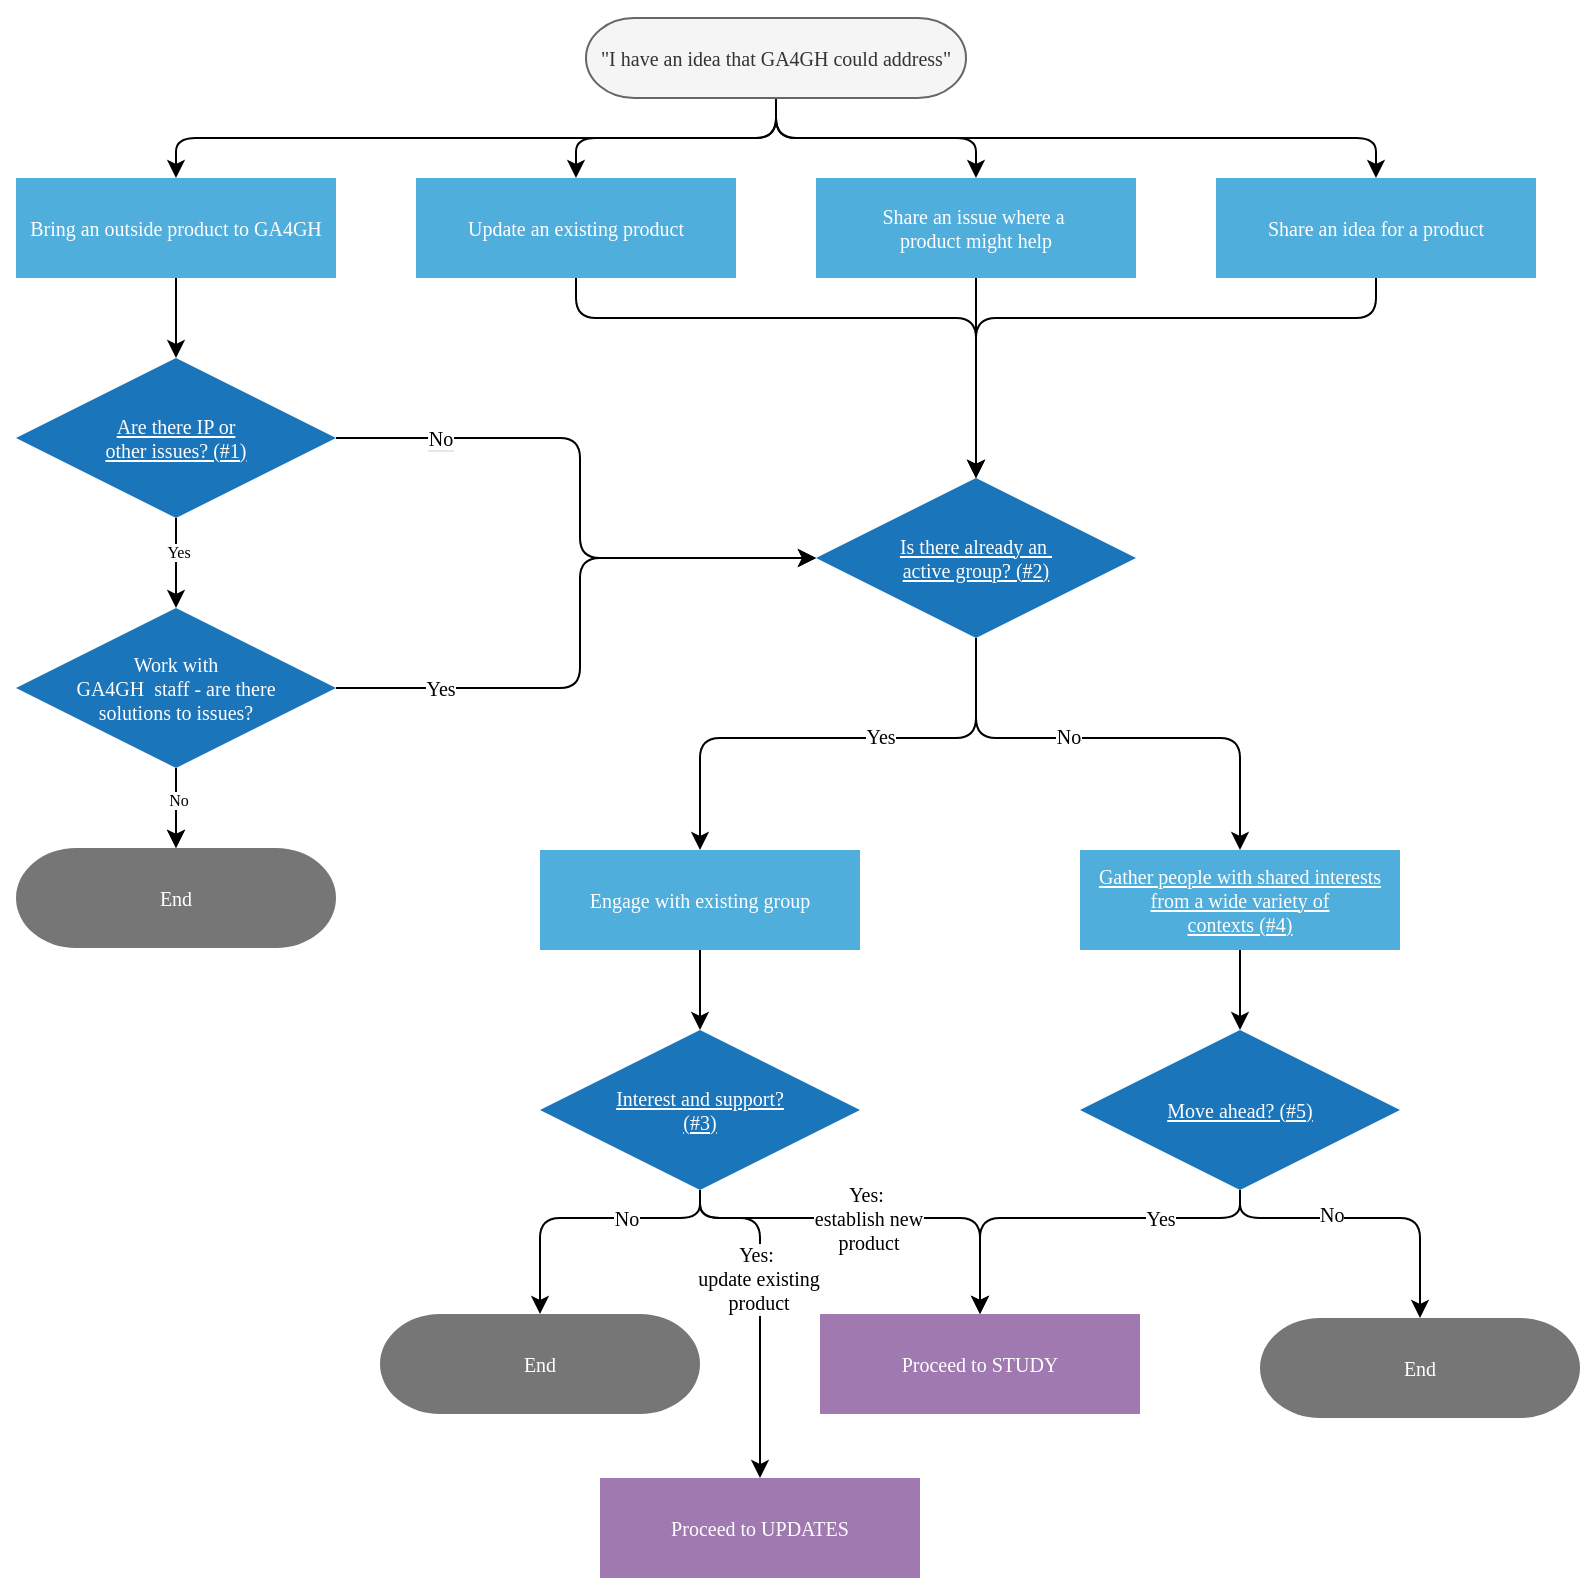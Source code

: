 <mxfile version="24.7.7">
  <diagram id="C5RBs43oDa-KdzZeNtuy" name="Page-1">
    <mxGraphModel dx="984" dy="596" grid="1" gridSize="10" guides="1" tooltips="1" connect="1" arrows="1" fold="1" page="1" pageScale="1" pageWidth="827" pageHeight="1169" background="#FFFFFF" math="0" shadow="0">
      <root>
        <mxCell id="WIyWlLk6GJQsqaUBKTNV-0" />
        <mxCell id="WIyWlLk6GJQsqaUBKTNV-1" parent="WIyWlLk6GJQsqaUBKTNV-0" />
        <mxCell id="063DwYWzlrR6H0AeMpfx-14" style="edgeStyle=orthogonalEdgeStyle;rounded=1;orthogonalLoop=1;jettySize=auto;html=1;exitX=0.5;exitY=1;exitDx=0;exitDy=0;entryX=0.5;entryY=0;entryDx=0;entryDy=0;curved=0;fontFamily=Figtree;fontSource=https%3A%2F%2Ffonts.googleapis.com%2Fcss%3Ffamily%3DFigtree;fontSize=8;" parent="WIyWlLk6GJQsqaUBKTNV-1" source="063DwYWzlrR6H0AeMpfx-7" target="063DwYWzlrR6H0AeMpfx-8" edge="1">
          <mxGeometry relative="1" as="geometry">
            <Array as="points">
              <mxPoint x="408" y="100" />
              <mxPoint x="108" y="100" />
            </Array>
          </mxGeometry>
        </mxCell>
        <mxCell id="063DwYWzlrR6H0AeMpfx-17" style="edgeStyle=orthogonalEdgeStyle;rounded=1;orthogonalLoop=1;jettySize=auto;html=1;exitX=0.5;exitY=1;exitDx=0;exitDy=0;entryX=0.5;entryY=0;entryDx=0;entryDy=0;curved=0;fontFamily=Figtree;fontSource=https%3A%2F%2Ffonts.googleapis.com%2Fcss%3Ffamily%3DFigtree;fontSize=8;" parent="WIyWlLk6GJQsqaUBKTNV-1" source="063DwYWzlrR6H0AeMpfx-7" target="063DwYWzlrR6H0AeMpfx-11" edge="1">
          <mxGeometry relative="1" as="geometry">
            <Array as="points">
              <mxPoint x="408" y="100" />
              <mxPoint x="708" y="100" />
            </Array>
          </mxGeometry>
        </mxCell>
        <mxCell id="063DwYWzlrR6H0AeMpfx-18" style="edgeStyle=orthogonalEdgeStyle;rounded=1;orthogonalLoop=1;jettySize=auto;html=1;curved=0;fontFamily=Figtree;fontSource=https%3A%2F%2Ffonts.googleapis.com%2Fcss%3Ffamily%3DFigtree;fontSize=8;" parent="WIyWlLk6GJQsqaUBKTNV-1" source="063DwYWzlrR6H0AeMpfx-7" target="063DwYWzlrR6H0AeMpfx-10" edge="1">
          <mxGeometry relative="1" as="geometry" />
        </mxCell>
        <mxCell id="063DwYWzlrR6H0AeMpfx-19" style="edgeStyle=orthogonalEdgeStyle;rounded=1;orthogonalLoop=1;jettySize=auto;html=1;curved=0;fontFamily=Figtree;fontSource=https%3A%2F%2Ffonts.googleapis.com%2Fcss%3Ffamily%3DFigtree;fontSize=8;" parent="WIyWlLk6GJQsqaUBKTNV-1" source="063DwYWzlrR6H0AeMpfx-7" target="063DwYWzlrR6H0AeMpfx-9" edge="1">
          <mxGeometry relative="1" as="geometry">
            <Array as="points">
              <mxPoint x="408" y="100" />
              <mxPoint x="308" y="100" />
            </Array>
          </mxGeometry>
        </mxCell>
        <mxCell id="063DwYWzlrR6H0AeMpfx-7" value="&lt;h6 style=&quot;line-height: 100%; font-size: 10px;&quot;&gt;&lt;font style=&quot;font-size: 10px; font-weight: normal;&quot;&gt;&quot;I have an idea that GA4GH could address&quot;&lt;/font&gt;&lt;/h6&gt;" style="rounded=1;whiteSpace=wrap;absoluteArcSize=0;arcSize=60;fontFamily=Figtree;fontSource=https%3A%2F%2Ffonts.googleapis.com%2Fcss%3Ffamily%3DFigtree;fontSize=10;html=1;fillColor=#f5f5f5;fontColor=#333333;strokeColor=#666666;align=center;vertical-align:middle;" parent="WIyWlLk6GJQsqaUBKTNV-1" vertex="1">
          <mxGeometry x="313" y="40" width="190" height="40" as="geometry" />
        </mxCell>
        <mxCell id="063DwYWzlrR6H0AeMpfx-23" style="edgeStyle=orthogonalEdgeStyle;rounded=0;orthogonalLoop=1;jettySize=auto;html=1;exitX=0.5;exitY=1;exitDx=0;exitDy=0;entryX=0.5;entryY=0;entryDx=0;entryDy=0;fontFamily=Figtree;fontSource=https%3A%2F%2Ffonts.googleapis.com%2Fcss%3Ffamily%3DFigtree;fontSize=8;" parent="WIyWlLk6GJQsqaUBKTNV-1" source="063DwYWzlrR6H0AeMpfx-8" target="063DwYWzlrR6H0AeMpfx-20" edge="1">
          <mxGeometry relative="1" as="geometry" />
        </mxCell>
        <mxCell id="063DwYWzlrR6H0AeMpfx-8" value="Bring an outside product to GA4GH" style="rounded=0;whiteSpace=wrap;strokeColor=none;fillColor=#4FAEDC;fontFamily=Figtree;fontSource=https%3A%2F%2Ffonts.googleapis.com%2Fcss%3Ffamily%3DFigtree;fontSize=10;html=1;fontColor=#FFFFFF;verticalAlign=middle;horizontal=1;" parent="WIyWlLk6GJQsqaUBKTNV-1" vertex="1">
          <mxGeometry x="28" y="120" width="160" height="50" as="geometry" />
        </mxCell>
        <mxCell id="063DwYWzlrR6H0AeMpfx-24" style="edgeStyle=orthogonalEdgeStyle;rounded=1;orthogonalLoop=1;jettySize=auto;html=1;exitX=0.5;exitY=1;exitDx=0;exitDy=0;curved=0;fontFamily=Figtree;fontSource=https%3A%2F%2Ffonts.googleapis.com%2Fcss%3Ffamily%3DFigtree;fontSize=8;" parent="WIyWlLk6GJQsqaUBKTNV-1" source="063DwYWzlrR6H0AeMpfx-9" target="063DwYWzlrR6H0AeMpfx-21" edge="1">
          <mxGeometry relative="1" as="geometry">
            <Array as="points">
              <mxPoint x="308" y="190" />
              <mxPoint x="508" y="190" />
            </Array>
          </mxGeometry>
        </mxCell>
        <mxCell id="063DwYWzlrR6H0AeMpfx-9" value="&lt;h6 style=&quot;font-size: 10px;&quot;&gt;&lt;font style=&quot;font-size: 10px; font-weight: normal;&quot; data-font-src=&quot;https://fonts.googleapis.com/css?family=Figtree&quot; color=&quot;#ffffff&quot;&gt;Update an existing product&lt;/font&gt;&lt;/h6&gt;" style="rounded=0;whiteSpace=wrap;html=1;strokeColor=none;fillColor=#4FAEDC;fontFamily=Figtree;fontSource=https%3A%2F%2Ffonts.googleapis.com%2Fcss%3Ffamily%3DFigtree;fontSize=10;" parent="WIyWlLk6GJQsqaUBKTNV-1" vertex="1">
          <mxGeometry x="228" y="120" width="160" height="50" as="geometry" />
        </mxCell>
        <mxCell id="063DwYWzlrR6H0AeMpfx-27" style="edgeStyle=orthogonalEdgeStyle;rounded=0;orthogonalLoop=1;jettySize=auto;html=1;exitX=0.5;exitY=1;exitDx=0;exitDy=0;entryX=0.5;entryY=0;entryDx=0;entryDy=0;fontFamily=Figtree;fontSource=https%3A%2F%2Ffonts.googleapis.com%2Fcss%3Ffamily%3DFigtree;fontSize=8;" parent="WIyWlLk6GJQsqaUBKTNV-1" source="063DwYWzlrR6H0AeMpfx-10" target="063DwYWzlrR6H0AeMpfx-21" edge="1">
          <mxGeometry relative="1" as="geometry" />
        </mxCell>
        <mxCell id="063DwYWzlrR6H0AeMpfx-10" value="&lt;font style=&quot;font-size: 10px;&quot; color=&quot;#ffffff&quot;&gt;Share an issue where a&amp;nbsp;&lt;/font&gt;&lt;div style=&quot;font-size: 10px;&quot;&gt;&lt;font style=&quot;font-size: 10px;&quot; color=&quot;#ffffff&quot;&gt;product might help&lt;/font&gt;&lt;/div&gt;" style="rounded=0;whiteSpace=wrap;html=1;strokeColor=none;fillColor=#4FAEDC;fontFamily=Figtree;fontSource=https%3A%2F%2Ffonts.googleapis.com%2Fcss%3Ffamily%3DFigtree;fontSize=10;" parent="WIyWlLk6GJQsqaUBKTNV-1" vertex="1">
          <mxGeometry x="428" y="120" width="160" height="50" as="geometry" />
        </mxCell>
        <mxCell id="063DwYWzlrR6H0AeMpfx-26" style="edgeStyle=orthogonalEdgeStyle;rounded=1;orthogonalLoop=1;jettySize=auto;html=1;exitX=0.5;exitY=1;exitDx=0;exitDy=0;entryX=0.5;entryY=0;entryDx=0;entryDy=0;curved=0;fontFamily=Figtree;fontSource=https%3A%2F%2Ffonts.googleapis.com%2Fcss%3Ffamily%3DFigtree;fontSize=8;" parent="WIyWlLk6GJQsqaUBKTNV-1" source="063DwYWzlrR6H0AeMpfx-11" target="063DwYWzlrR6H0AeMpfx-21" edge="1">
          <mxGeometry relative="1" as="geometry">
            <Array as="points">
              <mxPoint x="708" y="190" />
              <mxPoint x="508" y="190" />
            </Array>
          </mxGeometry>
        </mxCell>
        <mxCell id="063DwYWzlrR6H0AeMpfx-11" value="&lt;font color=&quot;#ffffff&quot; style=&quot;font-size: 10px;&quot;&gt;Share an idea for a product&lt;/font&gt;" style="rounded=0;whiteSpace=wrap;html=1;strokeColor=none;fillColor=#4FAEDC;fontFamily=Figtree;fontSource=https%3A%2F%2Ffonts.googleapis.com%2Fcss%3Ffamily%3DFigtree;fontSize=10;" parent="WIyWlLk6GJQsqaUBKTNV-1" vertex="1">
          <mxGeometry x="628" y="120" width="160" height="50" as="geometry" />
        </mxCell>
        <mxCell id="063DwYWzlrR6H0AeMpfx-31" style="edgeStyle=orthogonalEdgeStyle;rounded=0;orthogonalLoop=1;jettySize=auto;html=1;exitX=0.5;exitY=1;exitDx=0;exitDy=0;entryX=0.5;entryY=0;entryDx=0;entryDy=0;fontFamily=Figtree;fontSource=https%3A%2F%2Ffonts.googleapis.com%2Fcss%3Ffamily%3DFigtree;fontSize=8;" parent="WIyWlLk6GJQsqaUBKTNV-1" source="063DwYWzlrR6H0AeMpfx-20" target="063DwYWzlrR6H0AeMpfx-30" edge="1">
          <mxGeometry relative="1" as="geometry" />
        </mxCell>
        <mxCell id="063DwYWzlrR6H0AeMpfx-40" value="Yes" style="edgeLabel;html=1;align=center;verticalAlign=middle;resizable=0;points=[];fontFamily=Figtree;labelBackgroundColor=#FFFFFF;fontSize=8;fontSource=https%3A%2F%2Ffonts.googleapis.com%2Fcss%3Ffamily%3DFigtree;" parent="063DwYWzlrR6H0AeMpfx-31" connectable="0" vertex="1">
          <mxGeometry x="-0.25" y="1" relative="1" as="geometry">
            <mxPoint as="offset" />
          </mxGeometry>
        </mxCell>
        <mxCell id="063DwYWzlrR6H0AeMpfx-32" style="edgeStyle=orthogonalEdgeStyle;rounded=1;orthogonalLoop=1;jettySize=auto;html=1;exitX=1;exitY=0.5;exitDx=0;exitDy=0;entryX=0;entryY=0.5;entryDx=0;entryDy=0;fontFamily=Figtree;fontSource=https%3A%2F%2Ffonts.googleapis.com%2Fcss%3Ffamily%3DFigtree;fontSize=8;curved=0;" parent="WIyWlLk6GJQsqaUBKTNV-1" source="063DwYWzlrR6H0AeMpfx-20" target="063DwYWzlrR6H0AeMpfx-21" edge="1">
          <mxGeometry relative="1" as="geometry">
            <Array as="points">
              <mxPoint x="310" y="250" />
              <mxPoint x="310" y="310" />
            </Array>
          </mxGeometry>
        </mxCell>
        <UserObject label="&lt;div&gt;&lt;font color=&quot;#ffffff&quot;&gt;&lt;u&gt;Are there IP or&lt;/u&gt;&lt;/font&gt;&lt;/div&gt;&lt;div&gt;&lt;font color=&quot;#ffffff&quot;&gt;&lt;u&gt;other issues? (#1)&lt;/u&gt;&lt;/font&gt;&lt;/div&gt;" link="#point1" id="063DwYWzlrR6H0AeMpfx-20">
          <mxCell style="rhombus;whiteSpace=wrap;html=1;strokeColor=none;fillColor=#1b75bb;fontFamily=Figtree;fontSource=https%3A%2F%2Ffonts.googleapis.com%2Fcss%3Ffamily%3DFigtree;fontSize=10;" parent="WIyWlLk6GJQsqaUBKTNV-1" vertex="1">
            <mxGeometry x="28" y="210" width="160" height="80" as="geometry" />
          </mxCell>
        </UserObject>
        <mxCell id="063DwYWzlrR6H0AeMpfx-34" style="edgeStyle=orthogonalEdgeStyle;rounded=1;orthogonalLoop=1;jettySize=auto;html=1;exitX=0.5;exitY=1;exitDx=0;exitDy=0;entryX=0.5;entryY=0;entryDx=0;entryDy=0;curved=0;fontFamily=Figtree;fontSource=https%3A%2F%2Ffonts.googleapis.com%2Fcss%3Ffamily%3DFigtree;fontSize=8;" parent="WIyWlLk6GJQsqaUBKTNV-1" source="063DwYWzlrR6H0AeMpfx-21" target="063DwYWzlrR6H0AeMpfx-28" edge="1">
          <mxGeometry relative="1" as="geometry">
            <mxPoint x="508" y="396" as="sourcePoint" />
            <Array as="points">
              <mxPoint x="508" y="400" />
              <mxPoint x="370" y="400" />
            </Array>
          </mxGeometry>
        </mxCell>
        <UserObject label="&lt;font color=&quot;#ffffff&quot; style=&quot;font-size: 10px;&quot;&gt;&lt;u&gt;Is there already an&amp;nbsp;&lt;/u&gt;&lt;/font&gt;&lt;div style=&quot;font-size: 10px;&quot;&gt;&lt;font color=&quot;#ffffff&quot; style=&quot;font-size: 10px;&quot;&gt;&lt;u&gt;active group? (#2)&lt;/u&gt;&lt;/font&gt;&lt;/div&gt;" link="#point2" id="063DwYWzlrR6H0AeMpfx-21">
          <mxCell style="rhombus;whiteSpace=wrap;html=1;strokeColor=none;fillColor=#1b75bb;fontFamily=Figtree;fontSource=https%3A%2F%2Ffonts.googleapis.com%2Fcss%3Ffamily%3DFigtree;fontSize=10;" parent="WIyWlLk6GJQsqaUBKTNV-1" vertex="1">
            <mxGeometry x="428" y="270" width="160" height="80" as="geometry" />
          </mxCell>
        </UserObject>
        <mxCell id="063DwYWzlrR6H0AeMpfx-47" style="edgeStyle=orthogonalEdgeStyle;rounded=0;orthogonalLoop=1;jettySize=auto;html=1;exitX=0.5;exitY=1;exitDx=0;exitDy=0;entryX=0.5;entryY=0;entryDx=0;entryDy=0;fontFamily=Figtree;fontSource=https%3A%2F%2Ffonts.googleapis.com%2Fcss%3Ffamily%3DFigtree;fontSize=8;" parent="WIyWlLk6GJQsqaUBKTNV-1" source="063DwYWzlrR6H0AeMpfx-28" target="063DwYWzlrR6H0AeMpfx-45" edge="1">
          <mxGeometry relative="1" as="geometry" />
        </mxCell>
        <mxCell id="063DwYWzlrR6H0AeMpfx-28" value="&lt;font style=&quot;font-size: 10px;&quot; data-font-src=&quot;https://fonts.googleapis.com/css?family=Figtree&quot; color=&quot;#ffffff&quot;&gt;Engage with existing group&lt;/font&gt;" style="rounded=0;whiteSpace=wrap;html=1;strokeColor=none;fillColor=#4FAEDC;fontFamily=Figtree;fontSource=https%3A%2F%2Ffonts.googleapis.com%2Fcss%3Ffamily%3DFigtree;fontSize=10;" parent="WIyWlLk6GJQsqaUBKTNV-1" vertex="1">
          <mxGeometry x="290" y="456" width="160" height="50" as="geometry" />
        </mxCell>
        <mxCell id="063DwYWzlrR6H0AeMpfx-48" style="edgeStyle=orthogonalEdgeStyle;rounded=0;orthogonalLoop=1;jettySize=auto;html=1;exitX=0.5;exitY=1;exitDx=0;exitDy=0;entryX=0.5;entryY=0;entryDx=0;entryDy=0;fontFamily=Figtree;fontSource=https%3A%2F%2Ffonts.googleapis.com%2Fcss%3Ffamily%3DFigtree;fontSize=8;" parent="WIyWlLk6GJQsqaUBKTNV-1" source="063DwYWzlrR6H0AeMpfx-29" target="063DwYWzlrR6H0AeMpfx-46" edge="1">
          <mxGeometry relative="1" as="geometry" />
        </mxCell>
        <UserObject label="&lt;font color=&quot;#ffffff&quot;&gt;&lt;span style=&quot;caret-color: rgb(255, 255, 255);&quot;&gt;&lt;u&gt;Gather people with shared interests from a wide variety of&lt;/u&gt;&lt;/span&gt;&lt;/font&gt;&lt;div&gt;&lt;font color=&quot;#ffffff&quot;&gt;&lt;span style=&quot;caret-color: rgb(255, 255, 255);&quot;&gt;&lt;u&gt;contexts (#4)&lt;/u&gt;&lt;/span&gt;&lt;/font&gt;&lt;/div&gt;" link="#point4" id="063DwYWzlrR6H0AeMpfx-29">
          <mxCell style="rounded=0;whiteSpace=wrap;html=1;strokeColor=none;fillColor=#4FAEDC;fontFamily=Figtree;fontSource=https%3A%2F%2Ffonts.googleapis.com%2Fcss%3Ffamily%3DFigtree;fontSize=10;" parent="WIyWlLk6GJQsqaUBKTNV-1" vertex="1">
            <mxGeometry x="560" y="456" width="160" height="50" as="geometry" />
          </mxCell>
        </UserObject>
        <mxCell id="063DwYWzlrR6H0AeMpfx-37" style="edgeStyle=orthogonalEdgeStyle;rounded=0;orthogonalLoop=1;jettySize=auto;html=1;exitX=0.5;exitY=1;exitDx=0;exitDy=0;entryX=0.5;entryY=0;entryDx=0;entryDy=0;fontFamily=Figtree;fontSource=https%3A%2F%2Ffonts.googleapis.com%2Fcss%3Ffamily%3DFigtree;fontSize=8;" parent="WIyWlLk6GJQsqaUBKTNV-1" source="063DwYWzlrR6H0AeMpfx-30" target="063DwYWzlrR6H0AeMpfx-36" edge="1">
          <mxGeometry relative="1" as="geometry" />
        </mxCell>
        <mxCell id="063DwYWzlrR6H0AeMpfx-30" value="&lt;font style=&quot;font-size: 10px;&quot; color=&quot;#ffffff&quot;&gt;Work with&lt;/font&gt;&lt;div&gt;&lt;font style=&quot;font-size: 10px;&quot; color=&quot;#ffffff&quot;&gt;GA4GH &amp;nbsp;&lt;/font&gt;&lt;font color=&quot;#ffffff&quot;&gt;staff&amp;nbsp;&lt;/font&gt;&lt;font color=&quot;#ffffff&quot;&gt;-&amp;nbsp;&lt;/font&gt;&lt;span style=&quot;color: rgb(255, 255, 255);&quot;&gt;are&amp;nbsp;&lt;/span&gt;&lt;span style=&quot;color: rgb(255, 255, 255);&quot;&gt;there&lt;/span&gt;&lt;/div&gt;&lt;div&gt;&lt;span style=&quot;color: rgb(255, 255, 255);&quot;&gt;solutions&amp;nbsp;&lt;/span&gt;&lt;span style=&quot;color: rgb(255, 255, 255);&quot;&gt;to&lt;/span&gt;&lt;span style=&quot;color: rgb(255, 255, 255);&quot;&gt;&amp;nbsp;issues?&lt;/span&gt;&lt;/div&gt;" style="rhombus;whiteSpace=wrap;html=1;strokeColor=none;fillColor=#1b75bb;fontFamily=Figtree;fontSource=https%3A%2F%2Ffonts.googleapis.com%2Fcss%3Ffamily%3DFigtree;fontSize=10;spacingTop=0;padding-top:10px;verticalAlign=middle;" parent="WIyWlLk6GJQsqaUBKTNV-1" vertex="1">
          <mxGeometry x="28" y="335" width="160" height="80" as="geometry" />
        </mxCell>
        <mxCell id="063DwYWzlrR6H0AeMpfx-60" value="" style="edgeStyle=orthogonalEdgeStyle;rounded=0;orthogonalLoop=1;jettySize=auto;html=1;fontFamily=Figtree;fontSource=https%3A%2F%2Ffonts.googleapis.com%2Fcss%3Ffamily%3DFigtree;fontSize=8;" parent="WIyWlLk6GJQsqaUBKTNV-1" source="063DwYWzlrR6H0AeMpfx-30" target="063DwYWzlrR6H0AeMpfx-36" edge="1">
          <mxGeometry relative="1" as="geometry" />
        </mxCell>
        <mxCell id="063DwYWzlrR6H0AeMpfx-36" value="&lt;span style=&quot;font-size: 10px;&quot;&gt;&lt;font style=&quot;font-size: 10px;&quot;&gt;End&lt;/font&gt;&lt;/span&gt;" style="rounded=1;whiteSpace=wrap;html=1;absoluteArcSize=0;arcSize=60;strokeColor=none;fillColor=#767676;fontColor=#FFFFFF;fontFamily=Figtree;fontSource=https%3A%2F%2Ffonts.googleapis.com%2Fcss%3Ffamily%3DFigtree;fontSize=10;" parent="WIyWlLk6GJQsqaUBKTNV-1" vertex="1">
          <mxGeometry x="28" y="455" width="160" height="50" as="geometry" />
        </mxCell>
        <mxCell id="063DwYWzlrR6H0AeMpfx-42" value="&lt;font data-font-src=&quot;https://fonts.googleapis.com/css?family=Figtree&quot; color=&quot;#000000&quot; style=&quot;font-size: 10px;&quot;&gt;Yes&lt;/font&gt;" style="edgeLabel;html=1;align=center;verticalAlign=middle;resizable=0;points=[];labelBackgroundColor=#FFFFFF;fontColor=#FFFFFF;fontSize=10;fontFamily=Figtree;fontSource=https%3A%2F%2Ffonts.googleapis.com%2Fcss%3Ffamily%3DFigtree;" parent="WIyWlLk6GJQsqaUBKTNV-1" connectable="0" vertex="1">
          <mxGeometry x="166" y="478" as="geometry">
            <mxPoint x="294" y="-79" as="offset" />
          </mxGeometry>
        </mxCell>
        <mxCell id="063DwYWzlrR6H0AeMpfx-43" value="&lt;font style=&quot;font-size: 10px; background-color: rgb(255, 255, 255);&quot; data-font-src=&quot;https://fonts.googleapis.com/css?family=Figtree&quot;&gt;No&lt;/font&gt;" style="edgeLabel;html=1;align=center;verticalAlign=middle;resizable=0;points=[];fontFamily=Figtree;labelBackgroundColor=#E6E6E6;fontSource=https%3A%2F%2Ffonts.googleapis.com%2Fcss%3Ffamily%3DFigtree;fontSize=10;" parent="WIyWlLk6GJQsqaUBKTNV-1" connectable="0" vertex="1">
          <mxGeometry x="20" y="270" as="geometry">
            <mxPoint x="220" y="-20" as="offset" />
          </mxGeometry>
        </mxCell>
        <UserObject label="&lt;font color=&quot;#ffffff&quot;&gt;&lt;span style=&quot;caret-color: rgb(255, 255, 255);&quot;&gt;&lt;u&gt;Interest and support?&lt;/u&gt;&lt;/span&gt;&lt;/font&gt;&lt;div&gt;&lt;font color=&quot;#ffffff&quot;&gt;&lt;span style=&quot;caret-color: rgb(255, 255, 255);&quot;&gt;&lt;u&gt;(#3)&lt;/u&gt;&lt;/span&gt;&lt;/font&gt;&lt;/div&gt;" link="#point3" id="063DwYWzlrR6H0AeMpfx-45">
          <mxCell style="rhombus;whiteSpace=wrap;html=1;strokeColor=none;fillColor=#1b75bb;fontFamily=Figtree;fontSource=https%3A%2F%2Ffonts.googleapis.com%2Fcss%3Ffamily%3DFigtree;fontSize=10;" parent="WIyWlLk6GJQsqaUBKTNV-1" vertex="1">
            <mxGeometry x="290" y="546" width="160" height="80" as="geometry" />
          </mxCell>
        </UserObject>
        <UserObject label="&lt;span style=&quot;color: rgb(255, 255, 255); font-size: 10px; background-color: initial;&quot;&gt;&lt;u&gt;Move ahead? (#5)&lt;/u&gt;&lt;/span&gt;" link="#point5" id="063DwYWzlrR6H0AeMpfx-46">
          <mxCell style="rhombus;whiteSpace=wrap;html=1;strokeColor=none;fillColor=#1b75bb;fontFamily=Figtree;fontSource=https%3A%2F%2Ffonts.googleapis.com%2Fcss%3Ffamily%3DFigtree;fontSize=10;" parent="WIyWlLk6GJQsqaUBKTNV-1" vertex="1">
            <mxGeometry x="560" y="546" width="160" height="80" as="geometry" />
          </mxCell>
        </UserObject>
        <mxCell id="063DwYWzlrR6H0AeMpfx-49" value="&lt;span style=&quot;font-size: 10px;&quot;&gt;&lt;font style=&quot;font-size: 10px;&quot;&gt;End&lt;/font&gt;&lt;/span&gt;" style="rounded=1;whiteSpace=wrap;html=1;absoluteArcSize=0;arcSize=60;strokeColor=none;fillColor=#767676;fontColor=#FFFFFF;fontFamily=Figtree;fontSource=https%3A%2F%2Ffonts.googleapis.com%2Fcss%3Ffamily%3DFigtree;fontSize=10;" parent="WIyWlLk6GJQsqaUBKTNV-1" vertex="1">
          <mxGeometry x="650" y="690" width="160" height="50" as="geometry" />
        </mxCell>
        <mxCell id="063DwYWzlrR6H0AeMpfx-50" value="&lt;span style=&quot;font-size: 10px;&quot;&gt;&lt;font style=&quot;font-size: 10px;&quot;&gt;End&lt;/font&gt;&lt;/span&gt;" style="rounded=1;whiteSpace=wrap;html=1;absoluteArcSize=0;arcSize=60;strokeColor=none;fillColor=#767676;fontColor=#FFFFFF;fontFamily=Figtree;fontSource=https%3A%2F%2Ffonts.googleapis.com%2Fcss%3Ffamily%3DFigtree;fontSize=10;" parent="WIyWlLk6GJQsqaUBKTNV-1" vertex="1">
          <mxGeometry x="210" y="688" width="160" height="50" as="geometry" />
        </mxCell>
        <UserObject label="&lt;font style=&quot;font-size: 10px;&quot; data-font-src=&quot;https://fonts.googleapis.com/css?family=Figtree&quot; color=&quot;#ffffff&quot;&gt;Proceed to STUDY&lt;/font&gt;" link="#section_3" id="063DwYWzlrR6H0AeMpfx-51">
          <mxCell style="rounded=0;whiteSpace=wrap;html=1;strokeColor=none;fillColor=#9f79b0;fontFamily=Figtree;fontSource=https%3A%2F%2Ffonts.googleapis.com%2Fcss%3Ffamily%3DFigtree;fontSize=10;" parent="WIyWlLk6GJQsqaUBKTNV-1" vertex="1">
            <mxGeometry x="430" y="688" width="160" height="50" as="geometry" />
          </mxCell>
        </UserObject>
        <UserObject label="&lt;font style=&quot;font-size: 10px;&quot; data-font-src=&quot;https://fonts.googleapis.com/css?family=Figtree&quot; color=&quot;#ffffff&quot;&gt;Proceed to UPDATES&lt;/font&gt;" link="#section_6" id="063DwYWzlrR6H0AeMpfx-125">
          <mxCell style="rounded=0;whiteSpace=wrap;html=1;strokeColor=none;fillColor=#9f79b0;fontFamily=Figtree;fontSource=https%3A%2F%2Ffonts.googleapis.com%2Fcss%3Ffamily%3DFigtree;fontSize=10;" parent="WIyWlLk6GJQsqaUBKTNV-1" vertex="1">
            <mxGeometry x="320" y="770" width="160" height="50" as="geometry" />
          </mxCell>
        </UserObject>
        <mxCell id="ZOXI7Zq2N7-W5Kde-tJO-0" value="&lt;font data-font-src=&quot;https://fonts.googleapis.com/css?family=Figtree&quot; style=&quot;font-size: 8px;&quot;&gt;No&lt;/font&gt;" style="edgeLabel;html=1;align=center;verticalAlign=middle;resizable=0;points=[];fontFamily=Figtree;labelBackgroundColor=#FFFFFF;fontSource=https%3A%2F%2Ffonts.googleapis.com%2Fcss%3Ffamily%3DFigtree;fontSize=8;" parent="WIyWlLk6GJQsqaUBKTNV-1" connectable="0" vertex="1">
          <mxGeometry x="109" y="431" as="geometry" />
        </mxCell>
        <mxCell id="ZOXI7Zq2N7-W5Kde-tJO-6" value="" style="endArrow=classic;html=1;rounded=1;exitX=1;exitY=0.5;exitDx=0;exitDy=0;entryX=0;entryY=0.5;entryDx=0;entryDy=0;curved=0;" parent="WIyWlLk6GJQsqaUBKTNV-1" source="063DwYWzlrR6H0AeMpfx-30" target="063DwYWzlrR6H0AeMpfx-21" edge="1">
          <mxGeometry width="50" height="50" relative="1" as="geometry">
            <mxPoint x="400" y="330" as="sourcePoint" />
            <mxPoint x="450" y="280" as="targetPoint" />
            <Array as="points">
              <mxPoint x="310" y="375" />
              <mxPoint x="310" y="310" />
            </Array>
          </mxGeometry>
        </mxCell>
        <mxCell id="ZOXI7Zq2N7-W5Kde-tJO-7" value="Yes" style="edgeLabel;html=1;align=center;verticalAlign=middle;resizable=0;points=[];fontFamily=Figtree;labelBackgroundColor=#FFFFFF;fontSize=10;fontSource=https%3A%2F%2Ffonts.googleapis.com%2Fcss%3Ffamily%3DFigtree;" parent="WIyWlLk6GJQsqaUBKTNV-1" connectable="0" vertex="1">
          <mxGeometry x="240" y="375.002" as="geometry" />
        </mxCell>
        <mxCell id="ZOXI7Zq2N7-W5Kde-tJO-8" value="" style="endArrow=classic;html=1;rounded=1;exitX=0.5;exitY=1;exitDx=0;exitDy=0;entryX=0.5;entryY=0;entryDx=0;entryDy=0;curved=0;" parent="WIyWlLk6GJQsqaUBKTNV-1" source="063DwYWzlrR6H0AeMpfx-21" target="063DwYWzlrR6H0AeMpfx-29" edge="1">
          <mxGeometry width="50" height="50" relative="1" as="geometry">
            <mxPoint x="460" y="420" as="sourcePoint" />
            <mxPoint x="510" y="370" as="targetPoint" />
            <Array as="points">
              <mxPoint x="508" y="400" />
              <mxPoint x="640" y="400" />
            </Array>
          </mxGeometry>
        </mxCell>
        <mxCell id="ZOXI7Zq2N7-W5Kde-tJO-9" value="No" style="edgeLabel;html=1;align=center;verticalAlign=middle;resizable=0;points=[];labelBackgroundColor=#FFFFFF;fontFamily=Figtree;fontSize=10;fontSource=https%3A%2F%2Ffonts.googleapis.com%2Fcss%3Ffamily%3DFigtree;" parent="WIyWlLk6GJQsqaUBKTNV-1" connectable="0" vertex="1">
          <mxGeometry x="428" y="133" as="geometry">
            <mxPoint x="126" y="266" as="offset" />
          </mxGeometry>
        </mxCell>
        <mxCell id="ZOXI7Zq2N7-W5Kde-tJO-14" value="" style="endArrow=classic;html=1;rounded=1;exitX=0.5;exitY=1;exitDx=0;exitDy=0;entryX=0.5;entryY=0;entryDx=0;entryDy=0;curved=0;" parent="WIyWlLk6GJQsqaUBKTNV-1" source="063DwYWzlrR6H0AeMpfx-45" target="063DwYWzlrR6H0AeMpfx-50" edge="1">
          <mxGeometry width="50" height="50" relative="1" as="geometry">
            <mxPoint x="470" y="660" as="sourcePoint" />
            <mxPoint x="520" y="610" as="targetPoint" />
            <Array as="points">
              <mxPoint x="370" y="640" />
              <mxPoint x="290" y="640" />
            </Array>
          </mxGeometry>
        </mxCell>
        <mxCell id="ZOXI7Zq2N7-W5Kde-tJO-15" value="" style="endArrow=classic;html=1;rounded=1;exitX=0.5;exitY=1;exitDx=0;exitDy=0;entryX=0.5;entryY=0;entryDx=0;entryDy=0;curved=0;" parent="WIyWlLk6GJQsqaUBKTNV-1" source="063DwYWzlrR6H0AeMpfx-45" target="063DwYWzlrR6H0AeMpfx-51" edge="1">
          <mxGeometry width="50" height="50" relative="1" as="geometry">
            <mxPoint x="470" y="660" as="sourcePoint" />
            <mxPoint x="520" y="610" as="targetPoint" />
            <Array as="points">
              <mxPoint x="370" y="640" />
              <mxPoint x="510" y="640" />
            </Array>
          </mxGeometry>
        </mxCell>
        <mxCell id="ZOXI7Zq2N7-W5Kde-tJO-16" value="" style="endArrow=classic;html=1;rounded=1;exitX=0.5;exitY=1;exitDx=0;exitDy=0;entryX=0.5;entryY=0;entryDx=0;entryDy=0;curved=0;" parent="WIyWlLk6GJQsqaUBKTNV-1" source="063DwYWzlrR6H0AeMpfx-45" target="063DwYWzlrR6H0AeMpfx-125" edge="1">
          <mxGeometry width="50" height="50" relative="1" as="geometry">
            <mxPoint x="470" y="660" as="sourcePoint" />
            <mxPoint x="520" y="610" as="targetPoint" />
            <Array as="points">
              <mxPoint x="370" y="640" />
              <mxPoint x="400" y="640" />
            </Array>
          </mxGeometry>
        </mxCell>
        <mxCell id="ZOXI7Zq2N7-W5Kde-tJO-17" value="No" style="edgeLabel;html=1;align=center;verticalAlign=middle;resizable=0;points=[];labelBackgroundColor=#FFFFFF;fontFamily=Figtree;fontSize=10;fontSource=https%3A%2F%2Ffonts.googleapis.com%2Fcss%3Ffamily%3DFigtree;" parent="WIyWlLk6GJQsqaUBKTNV-1" connectable="0" vertex="1">
          <mxGeometry x="207" y="374" as="geometry">
            <mxPoint x="126" y="266" as="offset" />
          </mxGeometry>
        </mxCell>
        <mxCell id="ZOXI7Zq2N7-W5Kde-tJO-18" value="&lt;font data-font-src=&quot;https://fonts.googleapis.com/css?family=Figtree&quot; color=&quot;#000000&quot; style=&quot;font-size: 10px;&quot;&gt;Yes:&amp;nbsp;&lt;/font&gt;&lt;div style=&quot;font-size: 10px;&quot;&gt;&lt;font data-font-src=&quot;https://fonts.googleapis.com/css?family=Figtree&quot; color=&quot;#000000&quot; style=&quot;font-size: 10px;&quot;&gt;establish new&lt;/font&gt;&lt;/div&gt;&lt;div style=&quot;font-size: 10px;&quot;&gt;&lt;font data-font-src=&quot;https://fonts.googleapis.com/css?family=Figtree&quot; color=&quot;#000000&quot; style=&quot;font-size: 10px;&quot;&gt;product&lt;/font&gt;&lt;/div&gt;" style="edgeLabel;html=1;align=center;verticalAlign=middle;resizable=0;points=[];labelBackgroundColor=#FFFFFF;fontColor=#FFFFFF;fontSize=10;fontFamily=Figtree;fontSource=https%3A%2F%2Ffonts.googleapis.com%2Fcss%3Ffamily%3DFigtree;" parent="WIyWlLk6GJQsqaUBKTNV-1" connectable="0" vertex="1">
          <mxGeometry x="470" y="501" as="geometry">
            <mxPoint x="-16" y="139" as="offset" />
          </mxGeometry>
        </mxCell>
        <mxCell id="ZOXI7Zq2N7-W5Kde-tJO-19" value="&lt;font data-font-src=&quot;https://fonts.googleapis.com/css?family=Figtree&quot; color=&quot;#000000&quot; style=&quot;font-size: 10px;&quot;&gt;Yes:&amp;nbsp;&lt;/font&gt;&lt;div style=&quot;font-size: 10px;&quot;&gt;&lt;font data-font-src=&quot;https://fonts.googleapis.com/css?family=Figtree&quot; color=&quot;#000000&quot; style=&quot;font-size: 10px;&quot;&gt;update existing&lt;/font&gt;&lt;/div&gt;&lt;div style=&quot;font-size: 10px;&quot;&gt;&lt;font data-font-src=&quot;https://fonts.googleapis.com/css?family=Figtree&quot; color=&quot;#000000&quot; style=&quot;font-size: 10px;&quot;&gt;product&lt;/font&gt;&lt;/div&gt;" style="edgeLabel;html=1;align=center;verticalAlign=middle;resizable=0;points=[];labelBackgroundColor=#FFFFFF;fontColor=#FFFFFF;fontSize=10;fontFamily=Figtree;fontSource=https%3A%2F%2Ffonts.googleapis.com%2Fcss%3Ffamily%3DFigtree;" parent="WIyWlLk6GJQsqaUBKTNV-1" connectable="0" vertex="1">
          <mxGeometry x="415" y="531" as="geometry">
            <mxPoint x="-16" y="139" as="offset" />
          </mxGeometry>
        </mxCell>
        <mxCell id="ZOXI7Zq2N7-W5Kde-tJO-20" value="" style="endArrow=classic;html=1;rounded=1;entryX=0.5;entryY=0;entryDx=0;entryDy=0;curved=0;exitX=0.5;exitY=1;exitDx=0;exitDy=0;" parent="WIyWlLk6GJQsqaUBKTNV-1" source="063DwYWzlrR6H0AeMpfx-46" target="063DwYWzlrR6H0AeMpfx-51" edge="1">
          <mxGeometry width="50" height="50" relative="1" as="geometry">
            <mxPoint x="640" y="630" as="sourcePoint" />
            <mxPoint x="520" y="684" as="targetPoint" />
            <Array as="points">
              <mxPoint x="640" y="640" />
              <mxPoint x="510" y="640" />
            </Array>
          </mxGeometry>
        </mxCell>
        <mxCell id="ZOXI7Zq2N7-W5Kde-tJO-21" value="&lt;font style=&quot;font-size: 10px;&quot; color=&quot;#000000&quot; data-font-src=&quot;https://fonts.googleapis.com/css?family=Figtree&quot;&gt;Yes&lt;/font&gt;" style="edgeLabel;html=1;align=center;verticalAlign=middle;resizable=0;points=[];labelBackgroundColor=#FFFFFF;fontColor=#FFFFFF;fontSize=10;fontFamily=Figtree;fontSource=https%3A%2F%2Ffonts.googleapis.com%2Fcss%3Ffamily%3DFigtree;" parent="WIyWlLk6GJQsqaUBKTNV-1" connectable="0" vertex="1">
          <mxGeometry x="256" y="549" as="geometry">
            <mxPoint x="344" y="91" as="offset" />
          </mxGeometry>
        </mxCell>
        <mxCell id="ZOXI7Zq2N7-W5Kde-tJO-22" value="" style="endArrow=classic;html=1;rounded=1;exitX=0.5;exitY=1;exitDx=0;exitDy=0;entryX=0.5;entryY=0;entryDx=0;entryDy=0;curved=0;" parent="WIyWlLk6GJQsqaUBKTNV-1" source="063DwYWzlrR6H0AeMpfx-46" target="063DwYWzlrR6H0AeMpfx-49" edge="1">
          <mxGeometry width="50" height="50" relative="1" as="geometry">
            <mxPoint x="510" y="710" as="sourcePoint" />
            <mxPoint x="560" y="660" as="targetPoint" />
            <Array as="points">
              <mxPoint x="640" y="640" />
              <mxPoint x="730" y="640" />
            </Array>
          </mxGeometry>
        </mxCell>
        <mxCell id="ZOXI7Zq2N7-W5Kde-tJO-25" value="&lt;span style=&quot;caret-color: rgb(0, 0, 0); color: rgb(0, 0, 0); font-family: Figtree; font-size: 10px; font-style: normal; font-variant-caps: normal; font-weight: 400; letter-spacing: normal; text-align: center; text-indent: 0px; text-transform: none; white-space: nowrap; word-spacing: 0px; -webkit-text-stroke-width: 0px; text-decoration: none; float: none; background-color: rgb(255, 255, 255); display: inline !important;&quot;&gt;No&lt;/span&gt;" style="text;whiteSpace=wrap;html=1;fontSize=10;" parent="WIyWlLk6GJQsqaUBKTNV-1" vertex="1">
          <mxGeometry x="678" y="626" width="40" height="40" as="geometry" />
        </mxCell>
      </root>
    </mxGraphModel>
  </diagram>
</mxfile>
